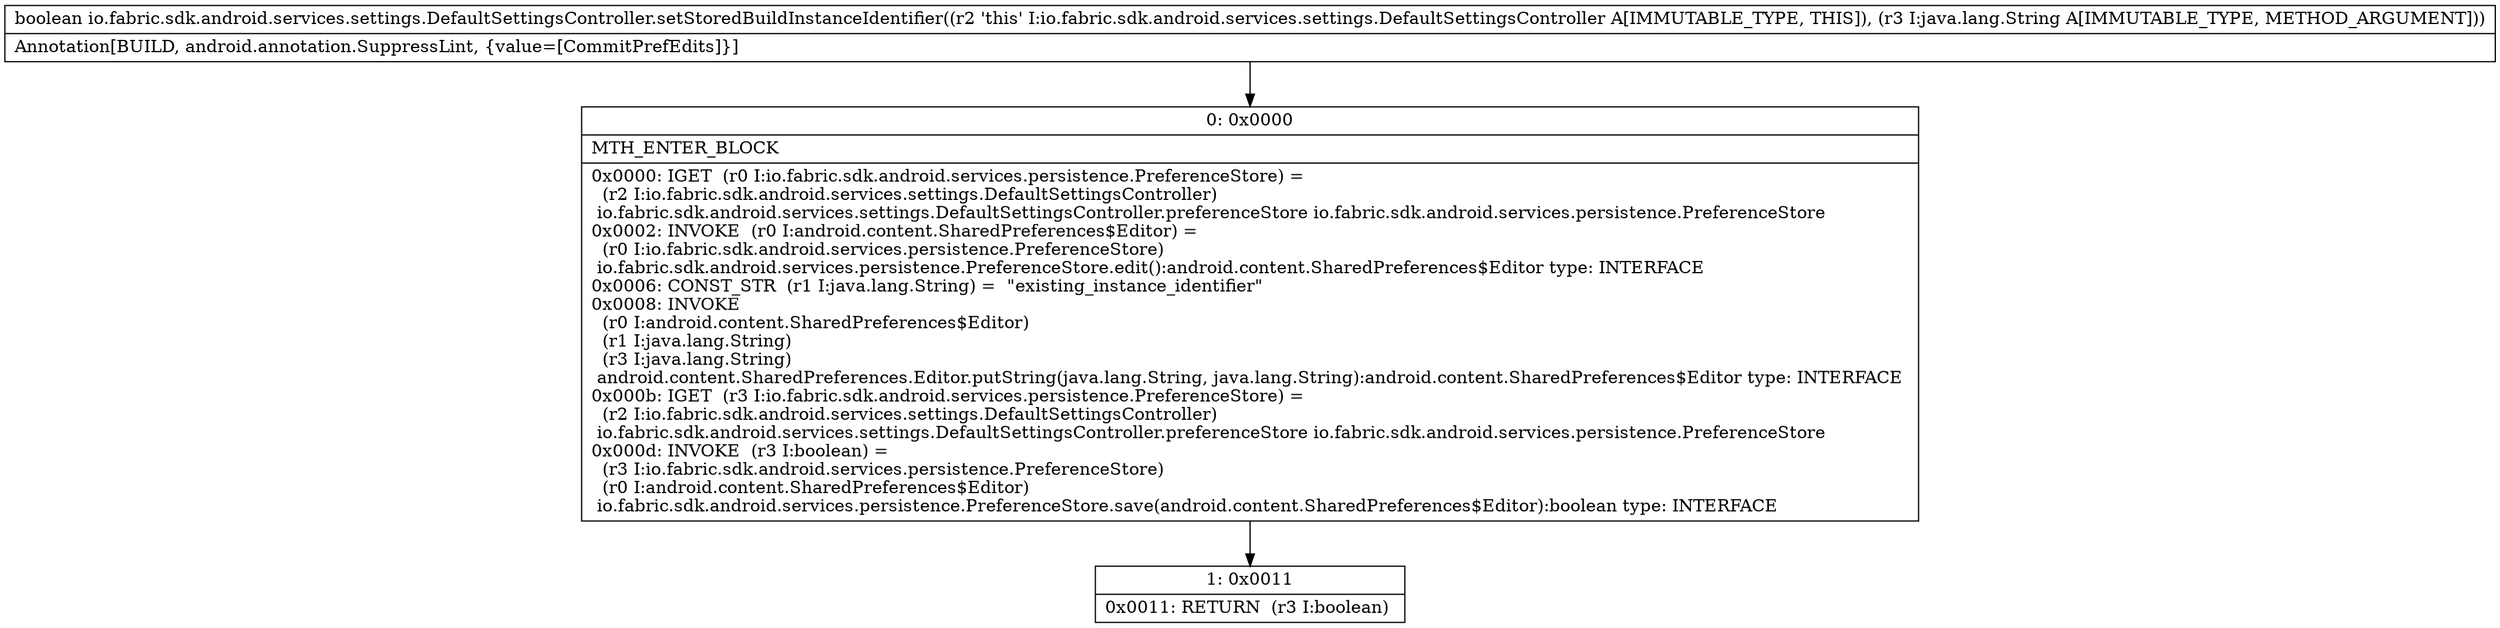 digraph "CFG forio.fabric.sdk.android.services.settings.DefaultSettingsController.setStoredBuildInstanceIdentifier(Ljava\/lang\/String;)Z" {
Node_0 [shape=record,label="{0\:\ 0x0000|MTH_ENTER_BLOCK\l|0x0000: IGET  (r0 I:io.fabric.sdk.android.services.persistence.PreferenceStore) = \l  (r2 I:io.fabric.sdk.android.services.settings.DefaultSettingsController)\l io.fabric.sdk.android.services.settings.DefaultSettingsController.preferenceStore io.fabric.sdk.android.services.persistence.PreferenceStore \l0x0002: INVOKE  (r0 I:android.content.SharedPreferences$Editor) = \l  (r0 I:io.fabric.sdk.android.services.persistence.PreferenceStore)\l io.fabric.sdk.android.services.persistence.PreferenceStore.edit():android.content.SharedPreferences$Editor type: INTERFACE \l0x0006: CONST_STR  (r1 I:java.lang.String) =  \"existing_instance_identifier\" \l0x0008: INVOKE  \l  (r0 I:android.content.SharedPreferences$Editor)\l  (r1 I:java.lang.String)\l  (r3 I:java.lang.String)\l android.content.SharedPreferences.Editor.putString(java.lang.String, java.lang.String):android.content.SharedPreferences$Editor type: INTERFACE \l0x000b: IGET  (r3 I:io.fabric.sdk.android.services.persistence.PreferenceStore) = \l  (r2 I:io.fabric.sdk.android.services.settings.DefaultSettingsController)\l io.fabric.sdk.android.services.settings.DefaultSettingsController.preferenceStore io.fabric.sdk.android.services.persistence.PreferenceStore \l0x000d: INVOKE  (r3 I:boolean) = \l  (r3 I:io.fabric.sdk.android.services.persistence.PreferenceStore)\l  (r0 I:android.content.SharedPreferences$Editor)\l io.fabric.sdk.android.services.persistence.PreferenceStore.save(android.content.SharedPreferences$Editor):boolean type: INTERFACE \l}"];
Node_1 [shape=record,label="{1\:\ 0x0011|0x0011: RETURN  (r3 I:boolean) \l}"];
MethodNode[shape=record,label="{boolean io.fabric.sdk.android.services.settings.DefaultSettingsController.setStoredBuildInstanceIdentifier((r2 'this' I:io.fabric.sdk.android.services.settings.DefaultSettingsController A[IMMUTABLE_TYPE, THIS]), (r3 I:java.lang.String A[IMMUTABLE_TYPE, METHOD_ARGUMENT]))  | Annotation[BUILD, android.annotation.SuppressLint, \{value=[CommitPrefEdits]\}]\l}"];
MethodNode -> Node_0;
Node_0 -> Node_1;
}

